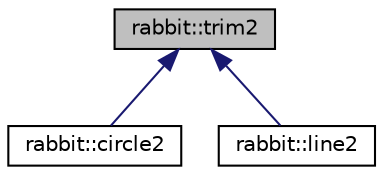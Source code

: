 digraph "rabbit::trim2"
{
  edge [fontname="Helvetica",fontsize="10",labelfontname="Helvetica",labelfontsize="10"];
  node [fontname="Helvetica",fontsize="10",shape=record];
  Node1 [label="rabbit::trim2",height=0.2,width=0.4,color="black", fillcolor="grey75", style="filled", fontcolor="black"];
  Node1 -> Node2 [dir="back",color="midnightblue",fontsize="10",style="solid",fontname="Helvetica"];
  Node2 [label="rabbit::circle2",height=0.2,width=0.4,color="black", fillcolor="white", style="filled",URL="$structrabbit_1_1circle2.html"];
  Node1 -> Node3 [dir="back",color="midnightblue",fontsize="10",style="solid",fontname="Helvetica"];
  Node3 [label="rabbit::line2",height=0.2,width=0.4,color="black", fillcolor="white", style="filled",URL="$structrabbit_1_1line2.html"];
}
